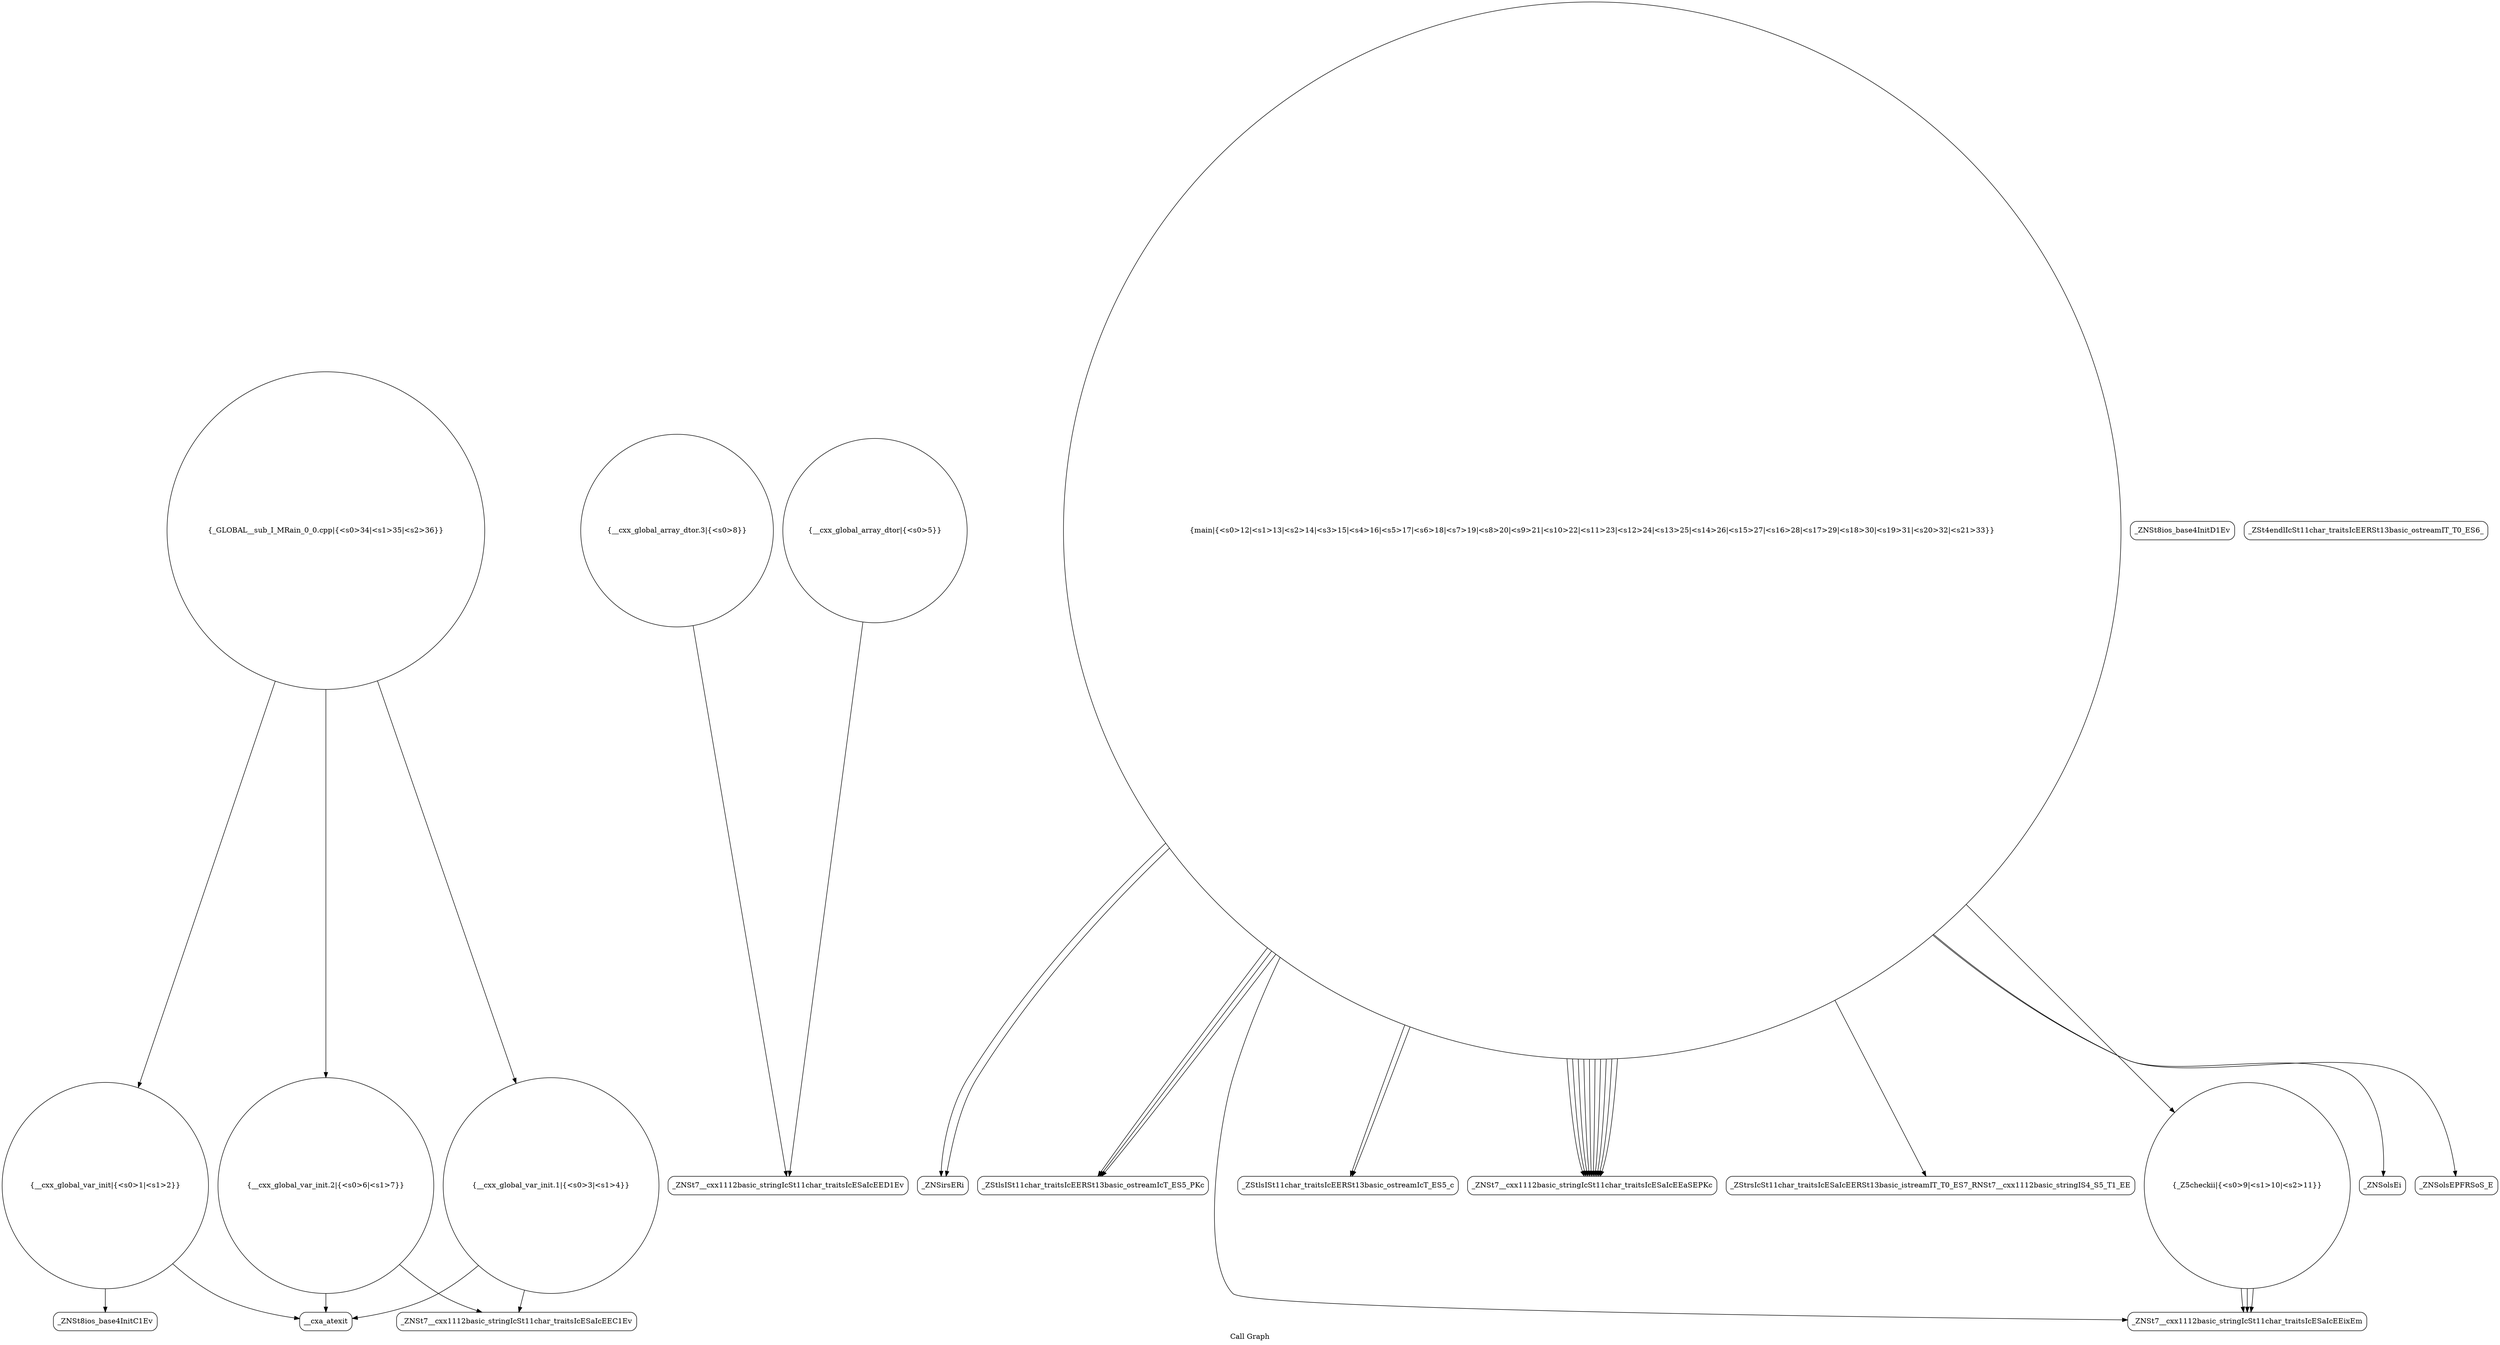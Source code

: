 digraph "Call Graph" {
	label="Call Graph";

	Node0x5633024c40c0 [shape=record,shape=circle,label="{__cxx_global_var_init|{<s0>1|<s1>2}}"];
	Node0x5633024c40c0:s0 -> Node0x5633024c4550[color=black];
	Node0x5633024c40c0:s1 -> Node0x5633024c4650[color=black];
	Node0x5633024c4850 [shape=record,shape=Mrecord,label="{_ZNSt7__cxx1112basic_stringIcSt11char_traitsIcESaIcEED1Ev}"];
	Node0x5633024c4bd0 [shape=record,shape=Mrecord,label="{_ZNSirsERi}"];
	Node0x5633024c4f50 [shape=record,shape=circle,label="{_GLOBAL__sub_I_MRain_0_0.cpp|{<s0>34|<s1>35|<s2>36}}"];
	Node0x5633024c4f50:s0 -> Node0x5633024c40c0[color=black];
	Node0x5633024c4f50:s1 -> Node0x5633024c46d0[color=black];
	Node0x5633024c4f50:s2 -> Node0x5633024c48d0[color=black];
	Node0x5633024c45d0 [shape=record,shape=Mrecord,label="{_ZNSt8ios_base4InitD1Ev}"];
	Node0x5633024c4950 [shape=record,shape=circle,label="{__cxx_global_array_dtor.3|{<s0>8}}"];
	Node0x5633024c4950:s0 -> Node0x5633024c4850[color=black];
	Node0x5633024c4cd0 [shape=record,shape=Mrecord,label="{_ZStlsISt11char_traitsIcEERSt13basic_ostreamIcT_ES5_PKc}"];
	Node0x5633024c46d0 [shape=record,shape=circle,label="{__cxx_global_var_init.1|{<s0>3|<s1>4}}"];
	Node0x5633024c46d0:s0 -> Node0x5633024c4750[color=black];
	Node0x5633024c46d0:s1 -> Node0x5633024c4650[color=black];
	Node0x5633024c4a50 [shape=record,shape=Mrecord,label="{_ZNSt7__cxx1112basic_stringIcSt11char_traitsIcESaIcEEixEm}"];
	Node0x5633024c4dd0 [shape=record,shape=Mrecord,label="{_ZStlsISt11char_traitsIcEERSt13basic_ostreamIcT_ES5_c}"];
	Node0x5633024c47d0 [shape=record,shape=circle,label="{__cxx_global_array_dtor|{<s0>5}}"];
	Node0x5633024c47d0:s0 -> Node0x5633024c4850[color=black];
	Node0x5633024c4b50 [shape=record,shape=Mrecord,label="{_ZNSt7__cxx1112basic_stringIcSt11char_traitsIcESaIcEEaSEPKc}"];
	Node0x5633024c4ed0 [shape=record,shape=Mrecord,label="{_ZSt4endlIcSt11char_traitsIcEERSt13basic_ostreamIT_T0_ES6_}"];
	Node0x5633024c4550 [shape=record,shape=Mrecord,label="{_ZNSt8ios_base4InitC1Ev}"];
	Node0x5633024c48d0 [shape=record,shape=circle,label="{__cxx_global_var_init.2|{<s0>6|<s1>7}}"];
	Node0x5633024c48d0:s0 -> Node0x5633024c4750[color=black];
	Node0x5633024c48d0:s1 -> Node0x5633024c4650[color=black];
	Node0x5633024c4c50 [shape=record,shape=Mrecord,label="{_ZStrsIcSt11char_traitsIcESaIcEERSt13basic_istreamIT_T0_ES7_RNSt7__cxx1112basic_stringIS4_S5_T1_EE}"];
	Node0x5633024c4650 [shape=record,shape=Mrecord,label="{__cxa_atexit}"];
	Node0x5633024c49d0 [shape=record,shape=circle,label="{_Z5checkii|{<s0>9|<s1>10|<s2>11}}"];
	Node0x5633024c49d0:s0 -> Node0x5633024c4a50[color=black];
	Node0x5633024c49d0:s1 -> Node0x5633024c4a50[color=black];
	Node0x5633024c49d0:s2 -> Node0x5633024c4a50[color=black];
	Node0x5633024c4d50 [shape=record,shape=Mrecord,label="{_ZNSolsEi}"];
	Node0x5633024c4750 [shape=record,shape=Mrecord,label="{_ZNSt7__cxx1112basic_stringIcSt11char_traitsIcESaIcEEC1Ev}"];
	Node0x5633024c4ad0 [shape=record,shape=circle,label="{main|{<s0>12|<s1>13|<s2>14|<s3>15|<s4>16|<s5>17|<s6>18|<s7>19|<s8>20|<s9>21|<s10>22|<s11>23|<s12>24|<s13>25|<s14>26|<s15>27|<s16>28|<s17>29|<s18>30|<s19>31|<s20>32|<s21>33}}"];
	Node0x5633024c4ad0:s0 -> Node0x5633024c4b50[color=black];
	Node0x5633024c4ad0:s1 -> Node0x5633024c4b50[color=black];
	Node0x5633024c4ad0:s2 -> Node0x5633024c4b50[color=black];
	Node0x5633024c4ad0:s3 -> Node0x5633024c4b50[color=black];
	Node0x5633024c4ad0:s4 -> Node0x5633024c4b50[color=black];
	Node0x5633024c4ad0:s5 -> Node0x5633024c4b50[color=black];
	Node0x5633024c4ad0:s6 -> Node0x5633024c4b50[color=black];
	Node0x5633024c4ad0:s7 -> Node0x5633024c4b50[color=black];
	Node0x5633024c4ad0:s8 -> Node0x5633024c4b50[color=black];
	Node0x5633024c4ad0:s9 -> Node0x5633024c4b50[color=black];
	Node0x5633024c4ad0:s10 -> Node0x5633024c4bd0[color=black];
	Node0x5633024c4ad0:s11 -> Node0x5633024c4bd0[color=black];
	Node0x5633024c4ad0:s12 -> Node0x5633024c4c50[color=black];
	Node0x5633024c4ad0:s13 -> Node0x5633024c49d0[color=black];
	Node0x5633024c4ad0:s14 -> Node0x5633024c4cd0[color=black];
	Node0x5633024c4ad0:s15 -> Node0x5633024c4d50[color=black];
	Node0x5633024c4ad0:s16 -> Node0x5633024c4cd0[color=black];
	Node0x5633024c4ad0:s17 -> Node0x5633024c4cd0[color=black];
	Node0x5633024c4ad0:s18 -> Node0x5633024c4dd0[color=black];
	Node0x5633024c4ad0:s19 -> Node0x5633024c4a50[color=black];
	Node0x5633024c4ad0:s20 -> Node0x5633024c4dd0[color=black];
	Node0x5633024c4ad0:s21 -> Node0x5633024c4e50[color=black];
	Node0x5633024c4e50 [shape=record,shape=Mrecord,label="{_ZNSolsEPFRSoS_E}"];
}
